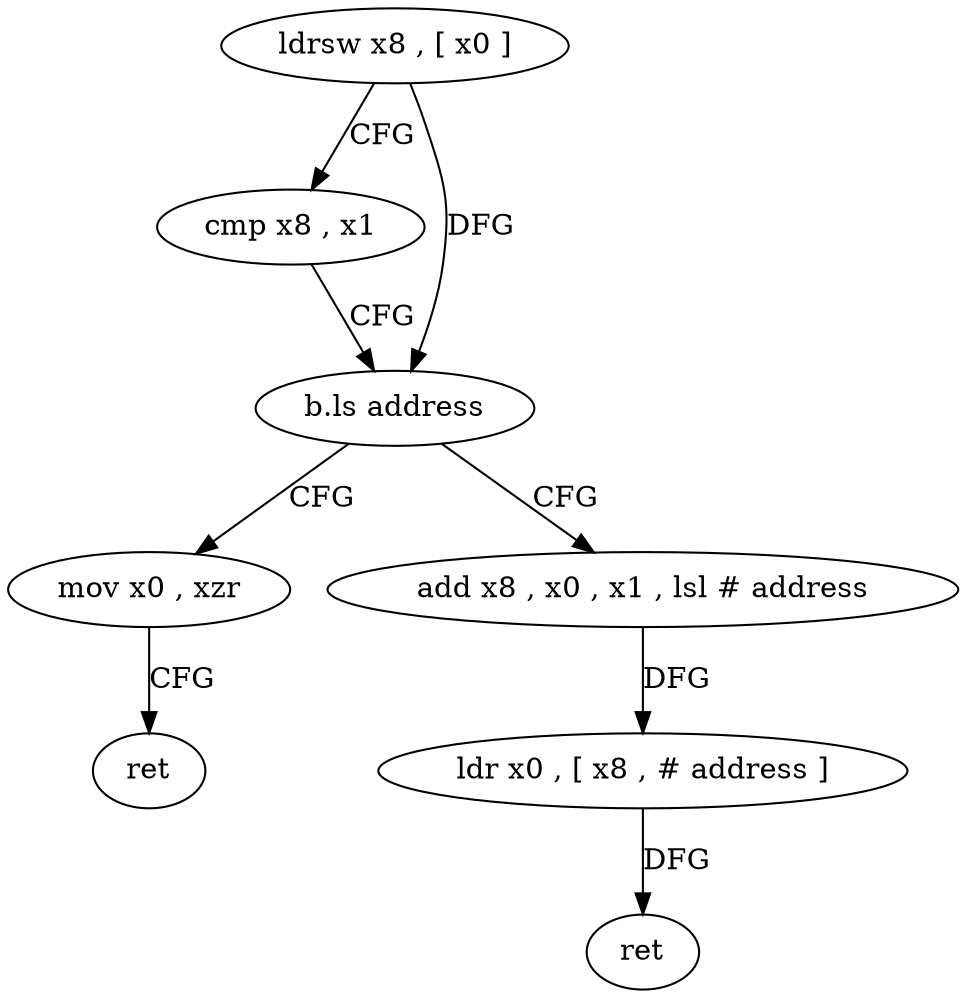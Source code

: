 digraph "func" {
"128048" [label = "ldrsw x8 , [ x0 ]" ]
"128052" [label = "cmp x8 , x1" ]
"128056" [label = "b.ls address" ]
"128072" [label = "mov x0 , xzr" ]
"128060" [label = "add x8 , x0 , x1 , lsl # address" ]
"128076" [label = "ret" ]
"128064" [label = "ldr x0 , [ x8 , # address ]" ]
"128068" [label = "ret" ]
"128048" -> "128052" [ label = "CFG" ]
"128048" -> "128056" [ label = "DFG" ]
"128052" -> "128056" [ label = "CFG" ]
"128056" -> "128072" [ label = "CFG" ]
"128056" -> "128060" [ label = "CFG" ]
"128072" -> "128076" [ label = "CFG" ]
"128060" -> "128064" [ label = "DFG" ]
"128064" -> "128068" [ label = "DFG" ]
}
